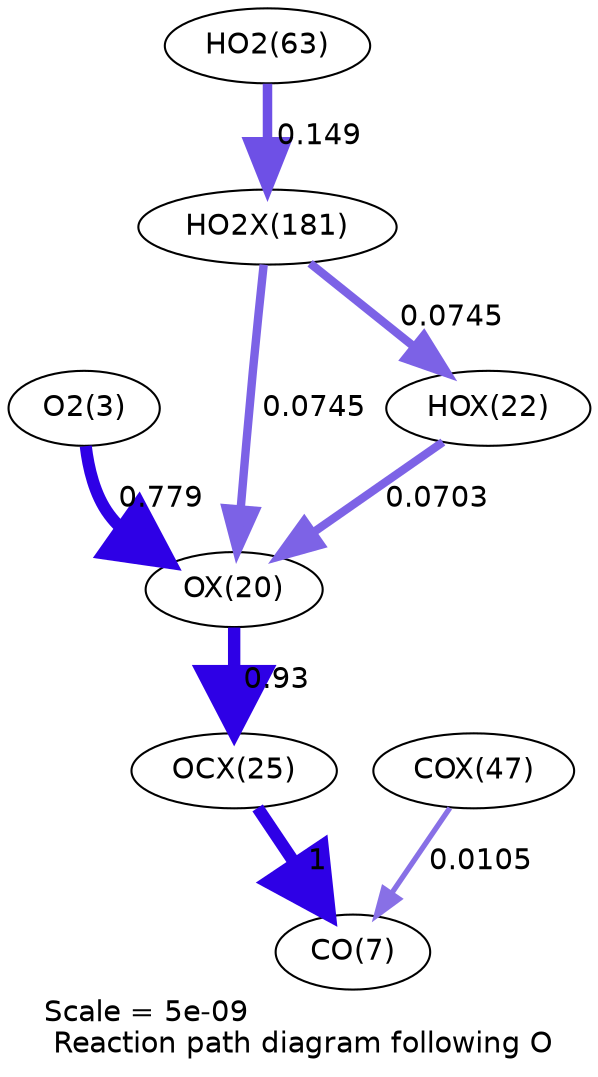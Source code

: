 digraph reaction_paths {
center=1;
s5 -> s24[fontname="Helvetica", penwidth=5.81, arrowsize=2.91, color="0.7, 1.28, 0.9"
, label=" 0.779"];
s26 -> s24[fontname="Helvetica", penwidth=4, arrowsize=2, color="0.7, 0.57, 0.9"
, label=" 0.0703"];
s24 -> s29[fontname="Helvetica", penwidth=5.94, arrowsize=2.97, color="0.7, 1.43, 0.9"
, label=" 0.93"];
s37 -> s24[fontname="Helvetica", penwidth=4.04, arrowsize=2.02, color="0.7, 0.574, 0.9"
, label=" 0.0745"];
s37 -> s26[fontname="Helvetica", penwidth=4.04, arrowsize=2.02, color="0.7, 0.574, 0.9"
, label=" 0.0745"];
s29 -> s9[fontname="Helvetica", penwidth=6, arrowsize=3, color="0.7, 1.5, 0.9"
, label=" 1"];
s35 -> s9[fontname="Helvetica", penwidth=2.56, arrowsize=1.28, color="0.7, 0.511, 0.9"
, label=" 0.0105"];
s21 -> s37[fontname="Helvetica", penwidth=4.56, arrowsize=2.28, color="0.7, 0.649, 0.9"
, label=" 0.149"];
s5 [ fontname="Helvetica", label="O2(3)"];
s9 [ fontname="Helvetica", label="CO(7)"];
s21 [ fontname="Helvetica", label="HO2(63)"];
s24 [ fontname="Helvetica", label="OX(20)"];
s26 [ fontname="Helvetica", label="HOX(22)"];
s29 [ fontname="Helvetica", label="OCX(25)"];
s35 [ fontname="Helvetica", label="COX(47)"];
s37 [ fontname="Helvetica", label="HO2X(181)"];
 label = "Scale = 5e-09\l Reaction path diagram following O";
 fontname = "Helvetica";
}

